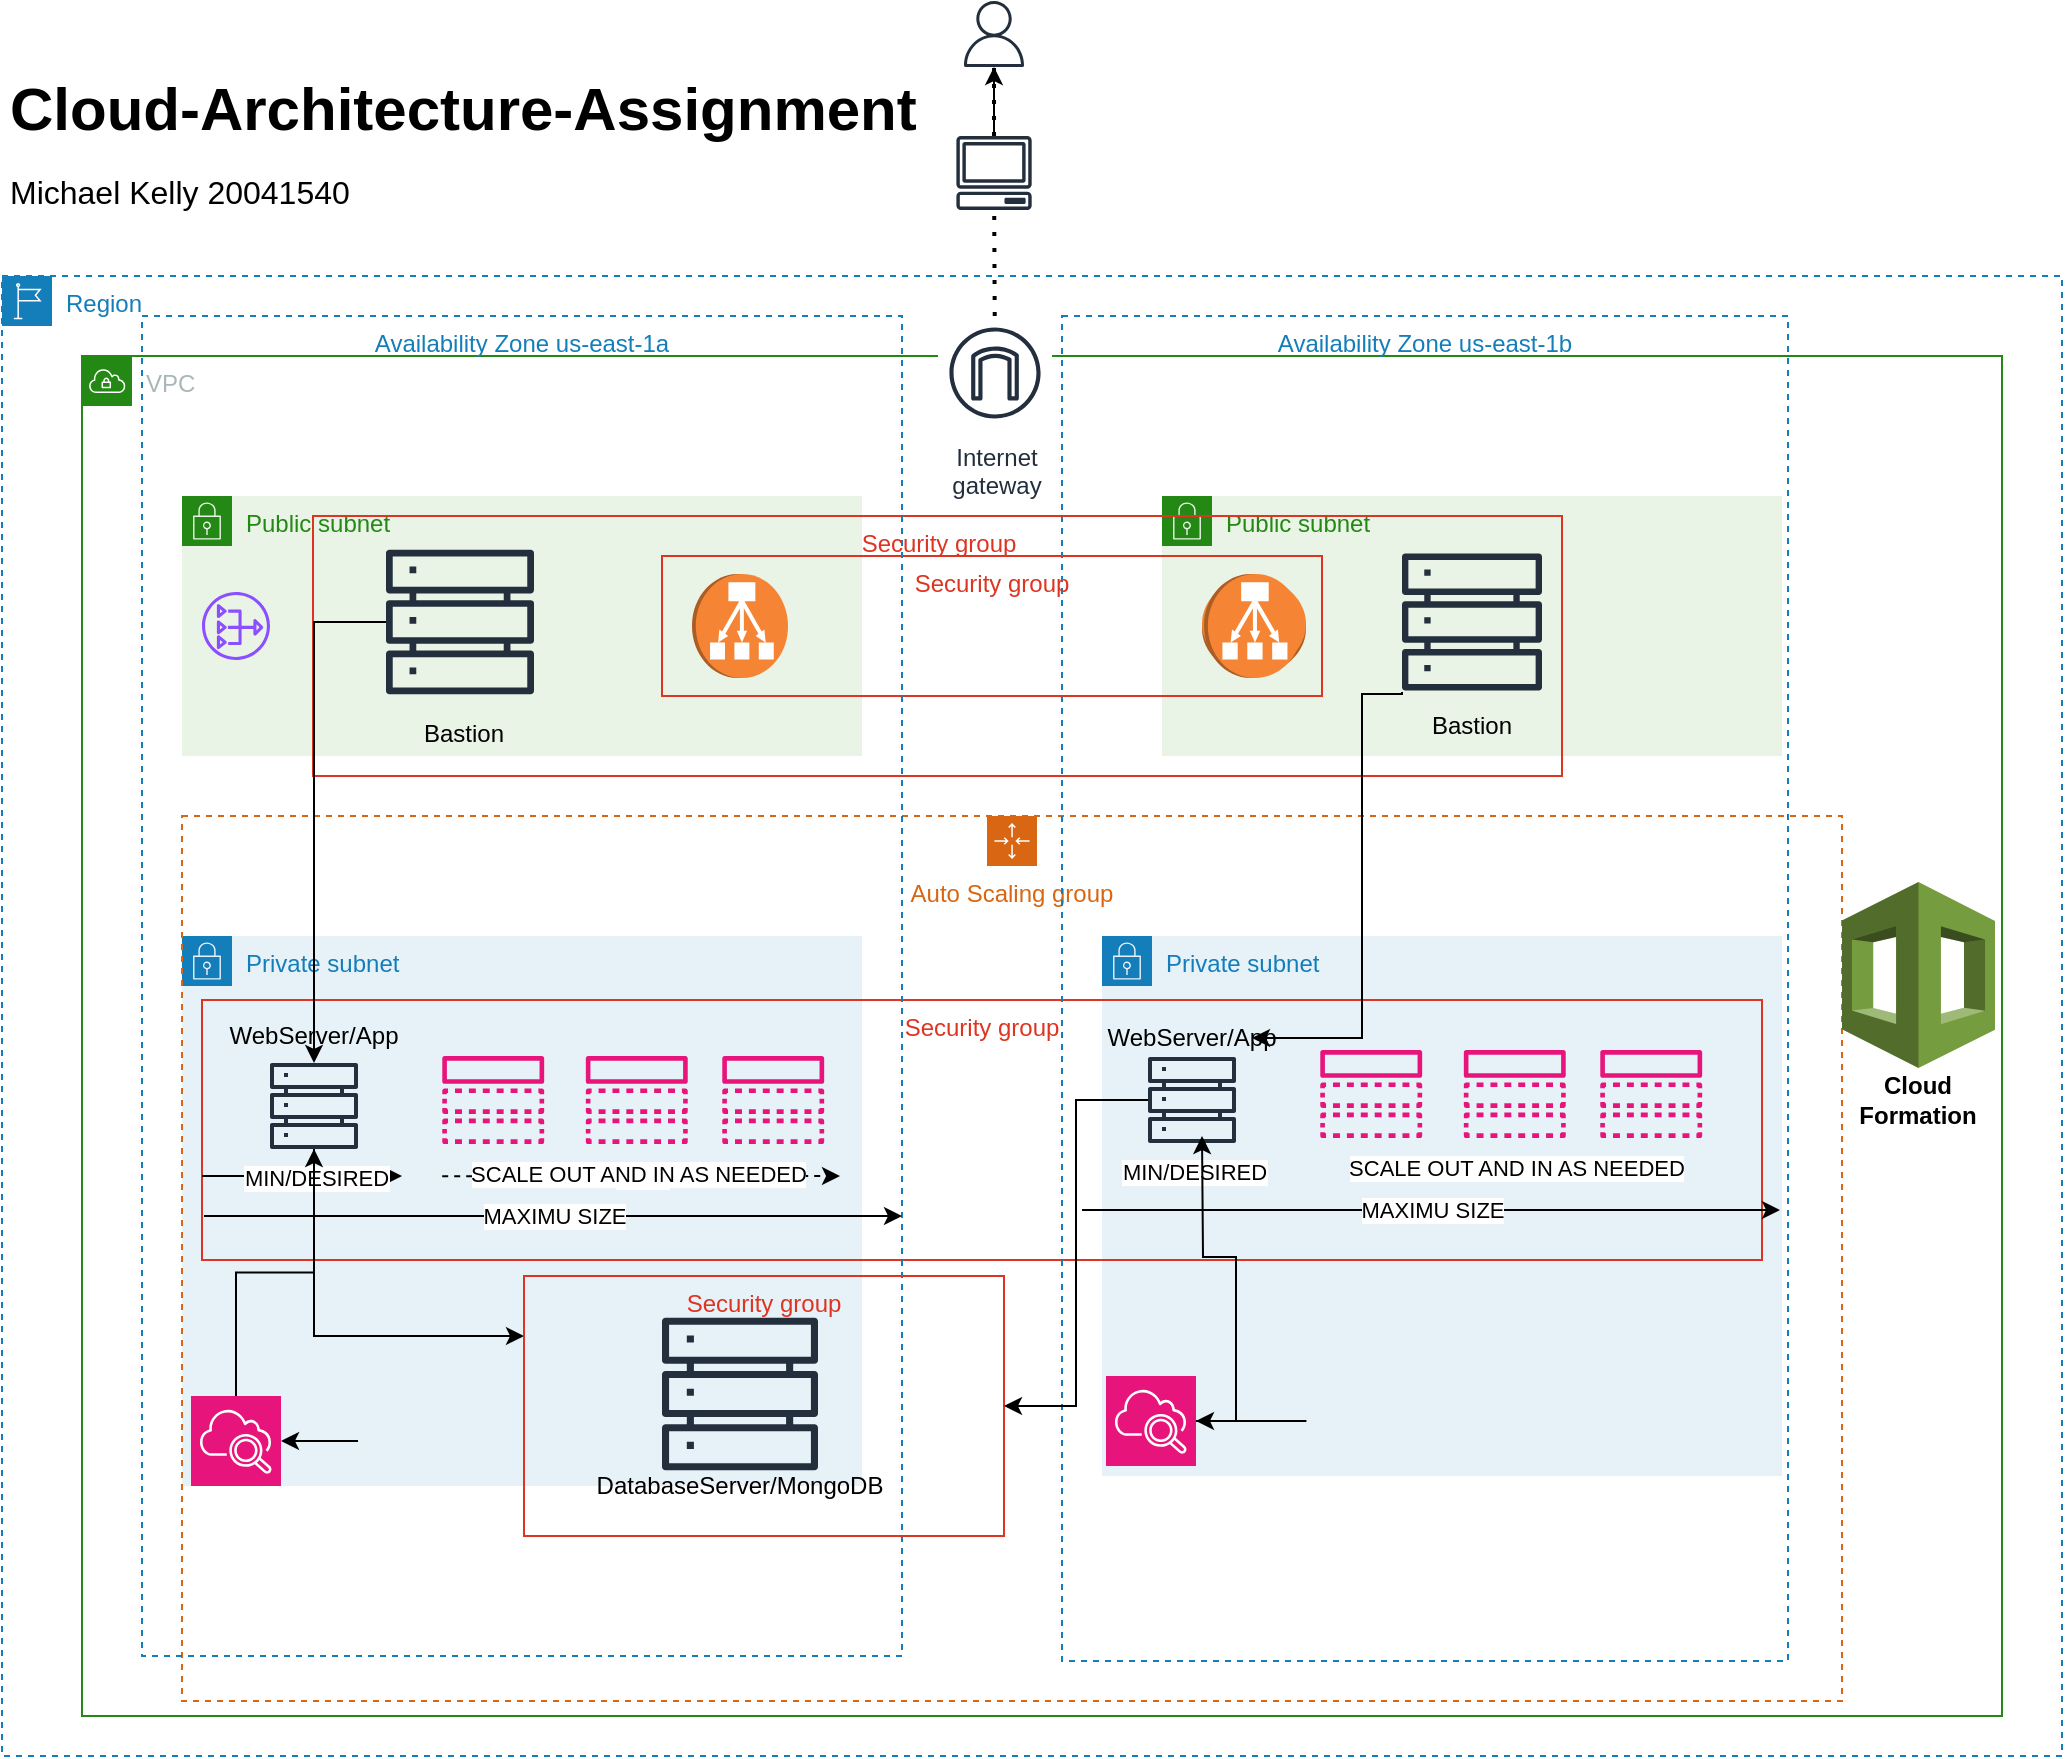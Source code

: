 <mxfile version="22.0.8" type="github">
  <diagram id="Ht1M8jgEwFfnCIfOTk4-" name="Page-1">
    <mxGraphModel dx="1224" dy="751" grid="1" gridSize="10" guides="1" tooltips="1" connect="1" arrows="1" fold="1" page="1" pageScale="1" pageWidth="827" pageHeight="1169" math="0" shadow="0">
      <root>
        <mxCell id="0" />
        <mxCell id="1" parent="0" />
        <mxCell id="-QjtrjUzRDEMRZ5MF8oH-47" value="Cloud-Architecture-Assignment" style="text;html=1;resizable=0;points=[];autosize=1;align=left;verticalAlign=top;spacingTop=-4;fontSize=30;fontStyle=1" parent="1" vertex="1">
          <mxGeometry x="12" y="65.5" width="480" height="40" as="geometry" />
        </mxCell>
        <mxCell id="-QjtrjUzRDEMRZ5MF8oH-48" value="Michael Kelly 20041540" style="text;html=1;resizable=0;points=[];autosize=1;align=left;verticalAlign=top;spacingTop=-4;fontSize=16" parent="1" vertex="1">
          <mxGeometry x="12" y="115.5" width="190" height="30" as="geometry" />
        </mxCell>
        <mxCell id="c5qdCcdymLX-LWGCJBsc-2" value="Region" style="points=[[0,0],[0.25,0],[0.5,0],[0.75,0],[1,0],[1,0.25],[1,0.5],[1,0.75],[1,1],[0.75,1],[0.5,1],[0.25,1],[0,1],[0,0.75],[0,0.5],[0,0.25]];outlineConnect=0;gradientColor=none;html=1;whiteSpace=wrap;fontSize=12;fontStyle=0;container=1;pointerEvents=0;collapsible=0;recursiveResize=0;shape=mxgraph.aws4.group;grIcon=mxgraph.aws4.group_region;strokeColor=#147EBA;fillColor=none;verticalAlign=top;align=left;spacingLeft=30;fontColor=#147EBA;dashed=1;" parent="1" vertex="1">
          <mxGeometry x="10" y="170" width="1030" height="740" as="geometry" />
        </mxCell>
        <mxCell id="c5qdCcdymLX-LWGCJBsc-5" value="VPC" style="points=[[0,0],[0.25,0],[0.5,0],[0.75,0],[1,0],[1,0.25],[1,0.5],[1,0.75],[1,1],[0.75,1],[0.5,1],[0.25,1],[0,1],[0,0.75],[0,0.5],[0,0.25]];outlineConnect=0;gradientColor=none;html=1;whiteSpace=wrap;fontSize=12;fontStyle=0;container=1;pointerEvents=0;collapsible=0;recursiveResize=0;shape=mxgraph.aws4.group;grIcon=mxgraph.aws4.group_vpc;strokeColor=#248814;fillColor=none;verticalAlign=top;align=left;spacingLeft=30;fontColor=#AAB7B8;dashed=0;" parent="c5qdCcdymLX-LWGCJBsc-2" vertex="1">
          <mxGeometry x="40" y="40" width="960" height="680" as="geometry" />
        </mxCell>
        <mxCell id="c5qdCcdymLX-LWGCJBsc-13" value="Private subnet" style="points=[[0,0],[0.25,0],[0.5,0],[0.75,0],[1,0],[1,0.25],[1,0.5],[1,0.75],[1,1],[0.75,1],[0.5,1],[0.25,1],[0,1],[0,0.75],[0,0.5],[0,0.25]];outlineConnect=0;gradientColor=none;html=1;whiteSpace=wrap;fontSize=12;fontStyle=0;container=1;pointerEvents=0;collapsible=0;recursiveResize=0;shape=mxgraph.aws4.group;grIcon=mxgraph.aws4.group_security_group;grStroke=0;strokeColor=#147EBA;fillColor=#E6F2F8;verticalAlign=top;align=left;spacingLeft=30;fontColor=#147EBA;dashed=0;" parent="c5qdCcdymLX-LWGCJBsc-5" vertex="1">
          <mxGeometry x="50" y="290" width="340" height="275" as="geometry" />
        </mxCell>
        <mxCell id="c5qdCcdymLX-LWGCJBsc-14" value="Public subnet" style="points=[[0,0],[0.25,0],[0.5,0],[0.75,0],[1,0],[1,0.25],[1,0.5],[1,0.75],[1,1],[0.75,1],[0.5,1],[0.25,1],[0,1],[0,0.75],[0,0.5],[0,0.25]];outlineConnect=0;gradientColor=none;html=1;whiteSpace=wrap;fontSize=12;fontStyle=0;container=1;pointerEvents=0;collapsible=0;recursiveResize=0;shape=mxgraph.aws4.group;grIcon=mxgraph.aws4.group_security_group;grStroke=0;strokeColor=#248814;fillColor=#E9F3E6;verticalAlign=top;align=left;spacingLeft=30;fontColor=#248814;dashed=0;" parent="c5qdCcdymLX-LWGCJBsc-5" vertex="1">
          <mxGeometry x="50" y="70" width="340" height="130" as="geometry" />
        </mxCell>
        <mxCell id="c5qdCcdymLX-LWGCJBsc-15" value="Public subnet" style="points=[[0,0],[0.25,0],[0.5,0],[0.75,0],[1,0],[1,0.25],[1,0.5],[1,0.75],[1,1],[0.75,1],[0.5,1],[0.25,1],[0,1],[0,0.75],[0,0.5],[0,0.25]];outlineConnect=0;gradientColor=none;html=1;whiteSpace=wrap;fontSize=12;fontStyle=0;container=1;pointerEvents=0;collapsible=0;recursiveResize=0;shape=mxgraph.aws4.group;grIcon=mxgraph.aws4.group_security_group;grStroke=0;strokeColor=#248814;fillColor=#E9F3E6;verticalAlign=top;align=left;spacingLeft=30;fontColor=#248814;dashed=0;" parent="c5qdCcdymLX-LWGCJBsc-5" vertex="1">
          <mxGeometry x="540" y="70" width="310" height="130" as="geometry" />
        </mxCell>
        <mxCell id="c5qdCcdymLX-LWGCJBsc-18" value="Private subnet" style="points=[[0,0],[0.25,0],[0.5,0],[0.75,0],[1,0],[1,0.25],[1,0.5],[1,0.75],[1,1],[0.75,1],[0.5,1],[0.25,1],[0,1],[0,0.75],[0,0.5],[0,0.25]];outlineConnect=0;gradientColor=none;html=1;whiteSpace=wrap;fontSize=12;fontStyle=0;container=1;pointerEvents=0;collapsible=0;recursiveResize=0;shape=mxgraph.aws4.group;grIcon=mxgraph.aws4.group_security_group;grStroke=0;strokeColor=#147EBA;fillColor=#E6F2F8;verticalAlign=top;align=left;spacingLeft=30;fontColor=#147EBA;dashed=0;" parent="c5qdCcdymLX-LWGCJBsc-5" vertex="1">
          <mxGeometry x="510" y="290" width="340" height="270" as="geometry" />
        </mxCell>
        <mxCell id="c5qdCcdymLX-LWGCJBsc-31" value="" style="sketch=0;outlineConnect=0;fontColor=#232F3E;gradientColor=none;fillColor=#232F3D;strokeColor=none;dashed=0;verticalLabelPosition=bottom;verticalAlign=top;align=center;html=1;fontSize=12;fontStyle=0;aspect=fixed;pointerEvents=1;shape=mxgraph.aws4.servers;" parent="c5qdCcdymLX-LWGCJBsc-5" vertex="1">
          <mxGeometry x="660" y="98" width="70" height="70" as="geometry" />
        </mxCell>
        <mxCell id="c5qdCcdymLX-LWGCJBsc-38" value="Bastion" style="text;strokeColor=none;align=center;fillColor=none;html=1;verticalAlign=middle;whiteSpace=wrap;rounded=0;" parent="c5qdCcdymLX-LWGCJBsc-5" vertex="1">
          <mxGeometry x="665" y="170" width="60" height="30" as="geometry" />
        </mxCell>
        <mxCell id="c5qdCcdymLX-LWGCJBsc-30" value="Auto Scaling group" style="points=[[0,0],[0.25,0],[0.5,0],[0.75,0],[1,0],[1,0.25],[1,0.5],[1,0.75],[1,1],[0.75,1],[0.5,1],[0.25,1],[0,1],[0,0.75],[0,0.5],[0,0.25]];outlineConnect=0;gradientColor=none;html=1;whiteSpace=wrap;fontSize=12;fontStyle=0;container=1;pointerEvents=0;collapsible=0;recursiveResize=0;shape=mxgraph.aws4.groupCenter;grIcon=mxgraph.aws4.group_auto_scaling_group;grStroke=1;strokeColor=#D86613;fillColor=none;verticalAlign=top;align=center;fontColor=#D86613;dashed=1;spacingTop=25;" parent="c5qdCcdymLX-LWGCJBsc-5" vertex="1">
          <mxGeometry x="50" y="230" width="830" height="442.5" as="geometry" />
        </mxCell>
        <mxCell id="c5qdCcdymLX-LWGCJBsc-26" value="Security group" style="fillColor=none;strokeColor=#DD3522;verticalAlign=top;fontStyle=0;fontColor=#DD3522;whiteSpace=wrap;html=1;" parent="c5qdCcdymLX-LWGCJBsc-30" vertex="1">
          <mxGeometry x="10" y="92" width="780" height="130" as="geometry" />
        </mxCell>
        <mxCell id="eCCUMSkAHWmk7bYO4hLl-54" value="" style="sketch=0;outlineConnect=0;fontColor=#232F3E;gradientColor=none;fillColor=#232F3D;strokeColor=none;dashed=0;verticalLabelPosition=bottom;verticalAlign=top;align=center;html=1;fontSize=12;fontStyle=0;aspect=fixed;pointerEvents=1;shape=mxgraph.aws4.servers;" vertex="1" parent="c5qdCcdymLX-LWGCJBsc-30">
          <mxGeometry x="483" y="120" width="44" height="44" as="geometry" />
        </mxCell>
        <mxCell id="eCCUMSkAHWmk7bYO4hLl-55" value="WebServer/App" style="text;strokeColor=none;align=center;fillColor=none;html=1;verticalAlign=middle;whiteSpace=wrap;rounded=0;" vertex="1" parent="c5qdCcdymLX-LWGCJBsc-30">
          <mxGeometry x="475" y="92" width="60" height="38" as="geometry" />
        </mxCell>
        <mxCell id="eCCUMSkAHWmk7bYO4hLl-56" value="MIN/DESIRED&lt;br&gt;" style="edgeLabel;html=1;align=center;verticalAlign=middle;resizable=0;points=[];" vertex="1" connectable="0" parent="c5qdCcdymLX-LWGCJBsc-30">
          <mxGeometry x="506" y="178" as="geometry" />
        </mxCell>
        <mxCell id="eCCUMSkAHWmk7bYO4hLl-57" value="" style="endArrow=classic;html=1;rounded=0;" edge="1" parent="c5qdCcdymLX-LWGCJBsc-30">
          <mxGeometry relative="1" as="geometry">
            <mxPoint x="450" y="197" as="sourcePoint" />
            <mxPoint x="799" y="197" as="targetPoint" />
          </mxGeometry>
        </mxCell>
        <mxCell id="eCCUMSkAHWmk7bYO4hLl-58" value="MAXIMU SIZE" style="edgeLabel;resizable=0;html=1;align=center;verticalAlign=middle;" connectable="0" vertex="1" parent="eCCUMSkAHWmk7bYO4hLl-57">
          <mxGeometry relative="1" as="geometry" />
        </mxCell>
        <mxCell id="eCCUMSkAHWmk7bYO4hLl-59" value="" style="sketch=0;outlineConnect=0;fontColor=#232F3E;gradientColor=none;fillColor=#E7157B;strokeColor=none;dashed=0;verticalLabelPosition=bottom;verticalAlign=top;align=center;html=1;fontSize=12;fontStyle=0;aspect=fixed;pointerEvents=1;shape=mxgraph.aws4.topic;" vertex="1" parent="c5qdCcdymLX-LWGCJBsc-30">
          <mxGeometry x="569" y="117" width="51.22" height="44" as="geometry" />
        </mxCell>
        <mxCell id="eCCUMSkAHWmk7bYO4hLl-60" value="" style="sketch=0;outlineConnect=0;fontColor=#232F3E;gradientColor=none;fillColor=#E7157B;strokeColor=none;dashed=0;verticalLabelPosition=bottom;verticalAlign=top;align=center;html=1;fontSize=12;fontStyle=0;aspect=fixed;pointerEvents=1;shape=mxgraph.aws4.topic;" vertex="1" parent="c5qdCcdymLX-LWGCJBsc-30">
          <mxGeometry x="640.78" y="117" width="51.22" height="44" as="geometry" />
        </mxCell>
        <mxCell id="eCCUMSkAHWmk7bYO4hLl-61" value="" style="sketch=0;outlineConnect=0;fontColor=#232F3E;gradientColor=none;fillColor=#E7157B;strokeColor=none;dashed=0;verticalLabelPosition=bottom;verticalAlign=top;align=center;html=1;fontSize=12;fontStyle=0;aspect=fixed;pointerEvents=1;shape=mxgraph.aws4.topic;" vertex="1" parent="c5qdCcdymLX-LWGCJBsc-30">
          <mxGeometry x="709" y="117" width="51.22" height="44" as="geometry" />
        </mxCell>
        <mxCell id="eCCUMSkAHWmk7bYO4hLl-62" value="SCALE OUT AND IN AS NEEDED" style="edgeLabel;html=1;align=center;verticalAlign=middle;resizable=0;points=[];" vertex="1" connectable="0" parent="c5qdCcdymLX-LWGCJBsc-30">
          <mxGeometry x="667.099" y="176.071" as="geometry" />
        </mxCell>
        <mxCell id="c5qdCcdymLX-LWGCJBsc-11" value="Availability Zone us-east-1b" style="fillColor=none;strokeColor=#147EBA;dashed=1;verticalAlign=top;fontStyle=0;fontColor=#147EBA;whiteSpace=wrap;html=1;" parent="c5qdCcdymLX-LWGCJBsc-30" vertex="1">
          <mxGeometry x="440" y="-250" width="363" height="672.5" as="geometry" />
        </mxCell>
        <mxCell id="eCCUMSkAHWmk7bYO4hLl-72" value="" style="sketch=0;points=[[0,0,0],[0.25,0,0],[0.5,0,0],[0.75,0,0],[1,0,0],[0,1,0],[0.25,1,0],[0.5,1,0],[0.75,1,0],[1,1,0],[0,0.25,0],[0,0.5,0],[0,0.75,0],[1,0.25,0],[1,0.5,0],[1,0.75,0]];points=[[0,0,0],[0.25,0,0],[0.5,0,0],[0.75,0,0],[1,0,0],[0,1,0],[0.25,1,0],[0.5,1,0],[0.75,1,0],[1,1,0],[0,0.25,0],[0,0.5,0],[0,0.75,0],[1,0.25,0],[1,0.5,0],[1,0.75,0]];outlineConnect=0;fontColor=#232F3E;fillColor=#E7157B;strokeColor=#ffffff;dashed=0;verticalLabelPosition=bottom;verticalAlign=top;align=center;html=1;fontSize=12;fontStyle=0;aspect=fixed;shape=mxgraph.aws4.resourceIcon;resIcon=mxgraph.aws4.cloudwatch_2;" vertex="1" parent="c5qdCcdymLX-LWGCJBsc-30">
          <mxGeometry x="462" y="280" width="45" height="45" as="geometry" />
        </mxCell>
        <mxCell id="eCCUMSkAHWmk7bYO4hLl-73" style="edgeStyle=orthogonalEdgeStyle;rounded=0;orthogonalLoop=1;jettySize=auto;html=1;" edge="1" parent="c5qdCcdymLX-LWGCJBsc-30" source="eCCUMSkAHWmk7bYO4hLl-72">
          <mxGeometry relative="1" as="geometry">
            <mxPoint x="510" y="160" as="targetPoint" />
          </mxGeometry>
        </mxCell>
        <mxCell id="eCCUMSkAHWmk7bYO4hLl-83" style="edgeStyle=orthogonalEdgeStyle;rounded=0;orthogonalLoop=1;jettySize=auto;html=1;" edge="1" parent="c5qdCcdymLX-LWGCJBsc-30" source="eCCUMSkAHWmk7bYO4hLl-82" target="eCCUMSkAHWmk7bYO4hLl-72">
          <mxGeometry relative="1" as="geometry" />
        </mxCell>
        <mxCell id="eCCUMSkAHWmk7bYO4hLl-82" value="" style="shape=image;html=1;verticalAlign=top;verticalLabelPosition=bottom;labelBackgroundColor=#ffffff;imageAspect=0;aspect=fixed;image=https://cdn4.iconfinder.com/data/icons/app-custom-ui-1/48/Trends-128.png" vertex="1" parent="c5qdCcdymLX-LWGCJBsc-30">
          <mxGeometry x="562.22" y="281.75" width="41.5" height="41.5" as="geometry" />
        </mxCell>
        <mxCell id="eCCUMSkAHWmk7bYO4hLl-16" value="Internet&#xa;gateway" style="sketch=0;outlineConnect=0;fontColor=#232F3E;gradientColor=none;strokeColor=#232F3E;fillColor=#ffffff;dashed=0;verticalLabelPosition=bottom;verticalAlign=top;align=center;html=1;fontSize=12;fontStyle=0;aspect=fixed;shape=mxgraph.aws4.resourceIcon;resIcon=mxgraph.aws4.internet_gateway;" vertex="1" parent="c5qdCcdymLX-LWGCJBsc-5">
          <mxGeometry x="428" y="-20" width="57" height="57" as="geometry" />
        </mxCell>
        <mxCell id="eCCUMSkAHWmk7bYO4hLl-25" value="" style="outlineConnect=0;dashed=0;verticalLabelPosition=bottom;verticalAlign=top;align=center;html=1;shape=mxgraph.aws3.classic_load_balancer;fillColor=#F58534;gradientColor=none;" vertex="1" parent="c5qdCcdymLX-LWGCJBsc-5">
          <mxGeometry x="560" y="111" width="52" height="48" as="geometry" />
        </mxCell>
        <mxCell id="eCCUMSkAHWmk7bYO4hLl-26" value="Security group" style="fillColor=none;strokeColor=#DD3522;verticalAlign=top;fontStyle=0;fontColor=#DD3522;whiteSpace=wrap;html=1;" vertex="1" parent="c5qdCcdymLX-LWGCJBsc-5">
          <mxGeometry x="290" y="100" width="330" height="70" as="geometry" />
        </mxCell>
        <mxCell id="c5qdCcdymLX-LWGCJBsc-39" value="" style="outlineConnect=0;dashed=0;verticalLabelPosition=bottom;verticalAlign=top;align=center;html=1;shape=mxgraph.aws3.cloudformation;fillColor=#759C3E;gradientColor=none;" parent="c5qdCcdymLX-LWGCJBsc-5" vertex="1">
          <mxGeometry x="880" y="263" width="76.5" height="93" as="geometry" />
        </mxCell>
        <mxCell id="eCCUMSkAHWmk7bYO4hLl-27" value="Security group" style="fillColor=none;strokeColor=#DD3522;verticalAlign=top;fontStyle=0;fontColor=#DD3522;whiteSpace=wrap;html=1;" vertex="1" parent="c5qdCcdymLX-LWGCJBsc-5">
          <mxGeometry x="115.5" y="80" width="624.5" height="130" as="geometry" />
        </mxCell>
        <mxCell id="eCCUMSkAHWmk7bYO4hLl-66" style="edgeStyle=orthogonalEdgeStyle;rounded=0;orthogonalLoop=1;jettySize=auto;html=1;" edge="1" parent="c5qdCcdymLX-LWGCJBsc-5" target="eCCUMSkAHWmk7bYO4hLl-55">
          <mxGeometry relative="1" as="geometry">
            <mxPoint x="660" y="168" as="sourcePoint" />
            <mxPoint x="570" y="385.006" as="targetPoint" />
            <Array as="points">
              <mxPoint x="660" y="169" />
              <mxPoint x="640" y="169" />
              <mxPoint x="640" y="341" />
            </Array>
          </mxGeometry>
        </mxCell>
        <mxCell id="eCCUMSkAHWmk7bYO4hLl-84" value="Cloud Formation&lt;br&gt;" style="text;html=1;strokeColor=none;fillColor=none;align=center;verticalAlign=middle;whiteSpace=wrap;rounded=0;fontStyle=1" vertex="1" parent="c5qdCcdymLX-LWGCJBsc-5">
          <mxGeometry x="888" y="357" width="60" height="30" as="geometry" />
        </mxCell>
        <mxCell id="eCCUMSkAHWmk7bYO4hLl-85" value="" style="outlineConnect=0;dashed=0;verticalLabelPosition=bottom;verticalAlign=top;align=center;html=1;shape=mxgraph.aws3.classic_load_balancer;fillColor=#F58534;gradientColor=none;rotation=90;" vertex="1" parent="c5qdCcdymLX-LWGCJBsc-5">
          <mxGeometry x="559.5" y="110.5" width="52" height="49" as="geometry" />
        </mxCell>
        <mxCell id="c5qdCcdymLX-LWGCJBsc-12" value="Availability Zone us-east-1a" style="fillColor=none;strokeColor=#147EBA;dashed=1;verticalAlign=top;fontStyle=0;fontColor=#147EBA;whiteSpace=wrap;html=1;" parent="c5qdCcdymLX-LWGCJBsc-2" vertex="1">
          <mxGeometry x="70" y="20" width="380" height="670" as="geometry" />
        </mxCell>
        <mxCell id="eCCUMSkAHWmk7bYO4hLl-67" style="edgeStyle=orthogonalEdgeStyle;rounded=0;orthogonalLoop=1;jettySize=auto;html=1;" edge="1" parent="c5qdCcdymLX-LWGCJBsc-2" source="c5qdCcdymLX-LWGCJBsc-19" target="c5qdCcdymLX-LWGCJBsc-27">
          <mxGeometry relative="1" as="geometry">
            <Array as="points">
              <mxPoint x="156" y="530" />
            </Array>
          </mxGeometry>
        </mxCell>
        <mxCell id="c5qdCcdymLX-LWGCJBsc-19" value="" style="sketch=0;outlineConnect=0;fontColor=#232F3E;gradientColor=none;fillColor=#232F3D;strokeColor=none;dashed=0;verticalLabelPosition=bottom;verticalAlign=top;align=center;html=1;fontSize=12;fontStyle=0;aspect=fixed;pointerEvents=1;shape=mxgraph.aws4.servers;" parent="c5qdCcdymLX-LWGCJBsc-2" vertex="1">
          <mxGeometry x="134" y="393" width="44" height="44" as="geometry" />
        </mxCell>
        <mxCell id="c5qdCcdymLX-LWGCJBsc-23" value="" style="sketch=0;outlineConnect=0;fontColor=#232F3E;gradientColor=none;fillColor=#232F3D;strokeColor=none;dashed=0;verticalLabelPosition=bottom;verticalAlign=top;align=center;html=1;fontSize=12;fontStyle=0;aspect=fixed;pointerEvents=1;shape=mxgraph.aws4.servers;" parent="c5qdCcdymLX-LWGCJBsc-2" vertex="1">
          <mxGeometry x="330" y="520" width="78" height="78" as="geometry" />
        </mxCell>
        <mxCell id="eCCUMSkAHWmk7bYO4hLl-63" style="edgeStyle=orthogonalEdgeStyle;rounded=0;orthogonalLoop=1;jettySize=auto;html=1;" edge="1" parent="c5qdCcdymLX-LWGCJBsc-2" source="c5qdCcdymLX-LWGCJBsc-25" target="c5qdCcdymLX-LWGCJBsc-19">
          <mxGeometry relative="1" as="geometry" />
        </mxCell>
        <mxCell id="c5qdCcdymLX-LWGCJBsc-25" value="" style="sketch=0;outlineConnect=0;fontColor=#232F3E;gradientColor=none;fillColor=#232F3D;strokeColor=none;dashed=0;verticalLabelPosition=bottom;verticalAlign=top;align=center;html=1;fontSize=12;fontStyle=0;aspect=fixed;pointerEvents=1;shape=mxgraph.aws4.servers;" parent="c5qdCcdymLX-LWGCJBsc-2" vertex="1">
          <mxGeometry x="192" y="136" width="74" height="74" as="geometry" />
        </mxCell>
        <mxCell id="c5qdCcdymLX-LWGCJBsc-27" value="Security group" style="fillColor=none;strokeColor=#DD3522;verticalAlign=top;fontStyle=0;fontColor=#DD3522;whiteSpace=wrap;html=1;" parent="c5qdCcdymLX-LWGCJBsc-2" vertex="1">
          <mxGeometry x="261" y="500" width="240" height="130" as="geometry" />
        </mxCell>
        <mxCell id="c5qdCcdymLX-LWGCJBsc-33" value="Bastion" style="text;strokeColor=none;align=center;fillColor=none;html=1;verticalAlign=middle;whiteSpace=wrap;rounded=0;" parent="c5qdCcdymLX-LWGCJBsc-2" vertex="1">
          <mxGeometry x="201" y="214" width="60" height="30" as="geometry" />
        </mxCell>
        <mxCell id="c5qdCcdymLX-LWGCJBsc-34" value="WebServer/App" style="text;strokeColor=none;align=center;fillColor=none;html=1;verticalAlign=middle;whiteSpace=wrap;rounded=0;" parent="c5qdCcdymLX-LWGCJBsc-2" vertex="1">
          <mxGeometry x="126" y="365" width="60" height="30" as="geometry" />
        </mxCell>
        <mxCell id="c5qdCcdymLX-LWGCJBsc-36" value="DatabaseServer/MongoDB" style="text;strokeColor=none;align=center;fillColor=none;html=1;verticalAlign=middle;whiteSpace=wrap;rounded=0;" parent="c5qdCcdymLX-LWGCJBsc-2" vertex="1">
          <mxGeometry x="339" y="590" width="60" height="30" as="geometry" />
        </mxCell>
        <mxCell id="eCCUMSkAHWmk7bYO4hLl-1" value="" style="sketch=0;outlineConnect=0;fontColor=#232F3E;gradientColor=none;fillColor=#8C4FFF;strokeColor=none;dashed=0;verticalLabelPosition=bottom;verticalAlign=top;align=center;html=1;fontSize=12;fontStyle=0;aspect=fixed;pointerEvents=1;shape=mxgraph.aws4.nat_gateway;" vertex="1" parent="c5qdCcdymLX-LWGCJBsc-2">
          <mxGeometry x="100" y="158" width="34" height="34" as="geometry" />
        </mxCell>
        <mxCell id="c5qdCcdymLX-LWGCJBsc-32" value="" style="outlineConnect=0;verticalLabelPosition=bottom;verticalAlign=top;align=center;html=1;shape=mxgraph.aws3.classic_load_balancer;fillColor=#F58534;gradientColor=none;rotation=90;strokeWidth=5;" parent="c5qdCcdymLX-LWGCJBsc-2" vertex="1">
          <mxGeometry x="343" y="151" width="52" height="48" as="geometry" />
        </mxCell>
        <mxCell id="eCCUMSkAHWmk7bYO4hLl-29" value="" style="endArrow=classic;html=1;rounded=0;" edge="1" parent="c5qdCcdymLX-LWGCJBsc-2">
          <mxGeometry relative="1" as="geometry">
            <mxPoint x="100" y="450" as="sourcePoint" />
            <mxPoint x="200" y="450" as="targetPoint" />
          </mxGeometry>
        </mxCell>
        <mxCell id="eCCUMSkAHWmk7bYO4hLl-33" value="MIN/DESIRED&lt;br&gt;" style="edgeLabel;html=1;align=center;verticalAlign=middle;resizable=0;points=[];" vertex="1" connectable="0" parent="eCCUMSkAHWmk7bYO4hLl-29">
          <mxGeometry x="0.14" y="-1" relative="1" as="geometry">
            <mxPoint as="offset" />
          </mxGeometry>
        </mxCell>
        <mxCell id="eCCUMSkAHWmk7bYO4hLl-42" value="" style="endArrow=classic;html=1;rounded=0;" edge="1" parent="c5qdCcdymLX-LWGCJBsc-2">
          <mxGeometry relative="1" as="geometry">
            <mxPoint x="101" y="470" as="sourcePoint" />
            <mxPoint x="450" y="470" as="targetPoint" />
          </mxGeometry>
        </mxCell>
        <mxCell id="eCCUMSkAHWmk7bYO4hLl-43" value="MAXIMU SIZE" style="edgeLabel;resizable=0;html=1;align=center;verticalAlign=middle;" connectable="0" vertex="1" parent="eCCUMSkAHWmk7bYO4hLl-42">
          <mxGeometry relative="1" as="geometry" />
        </mxCell>
        <mxCell id="eCCUMSkAHWmk7bYO4hLl-44" value="" style="sketch=0;outlineConnect=0;fontColor=#232F3E;gradientColor=none;fillColor=#E7157B;strokeColor=none;dashed=0;verticalLabelPosition=bottom;verticalAlign=top;align=center;html=1;fontSize=12;fontStyle=0;aspect=fixed;pointerEvents=1;shape=mxgraph.aws4.topic;" vertex="1" parent="c5qdCcdymLX-LWGCJBsc-2">
          <mxGeometry x="220" y="390" width="51.22" height="44" as="geometry" />
        </mxCell>
        <mxCell id="eCCUMSkAHWmk7bYO4hLl-45" value="" style="sketch=0;outlineConnect=0;fontColor=#232F3E;gradientColor=none;fillColor=#E7157B;strokeColor=none;dashed=0;verticalLabelPosition=bottom;verticalAlign=top;align=center;html=1;fontSize=12;fontStyle=0;aspect=fixed;pointerEvents=1;shape=mxgraph.aws4.topic;" vertex="1" parent="c5qdCcdymLX-LWGCJBsc-2">
          <mxGeometry x="291.78" y="390" width="51.22" height="44" as="geometry" />
        </mxCell>
        <mxCell id="eCCUMSkAHWmk7bYO4hLl-46" value="" style="sketch=0;outlineConnect=0;fontColor=#232F3E;gradientColor=none;fillColor=#E7157B;strokeColor=none;dashed=0;verticalLabelPosition=bottom;verticalAlign=top;align=center;html=1;fontSize=12;fontStyle=0;aspect=fixed;pointerEvents=1;shape=mxgraph.aws4.topic;" vertex="1" parent="c5qdCcdymLX-LWGCJBsc-2">
          <mxGeometry x="360" y="390" width="51.22" height="44" as="geometry" />
        </mxCell>
        <mxCell id="eCCUMSkAHWmk7bYO4hLl-47" value="" style="endArrow=classic;html=1;rounded=0;dashed=1;exitX=0.395;exitY=0.642;exitDx=0;exitDy=0;exitPerimeter=0;" edge="1" parent="c5qdCcdymLX-LWGCJBsc-2" source="c5qdCcdymLX-LWGCJBsc-12">
          <mxGeometry relative="1" as="geometry">
            <mxPoint x="319" y="450" as="sourcePoint" />
            <mxPoint x="419" y="450" as="targetPoint" />
          </mxGeometry>
        </mxCell>
        <mxCell id="eCCUMSkAHWmk7bYO4hLl-48" value="Label" style="edgeLabel;resizable=0;html=1;align=center;verticalAlign=middle;" connectable="0" vertex="1" parent="eCCUMSkAHWmk7bYO4hLl-47">
          <mxGeometry relative="1" as="geometry" />
        </mxCell>
        <mxCell id="eCCUMSkAHWmk7bYO4hLl-49" value="SCALE OUT AND IN AS NEEDED" style="edgeLabel;html=1;align=center;verticalAlign=middle;resizable=0;points=[];" vertex="1" connectable="0" parent="eCCUMSkAHWmk7bYO4hLl-47">
          <mxGeometry x="-0.016" y="1" relative="1" as="geometry">
            <mxPoint as="offset" />
          </mxGeometry>
        </mxCell>
        <mxCell id="eCCUMSkAHWmk7bYO4hLl-69" style="edgeStyle=orthogonalEdgeStyle;rounded=0;orthogonalLoop=1;jettySize=auto;html=1;entryX=1;entryY=0.5;entryDx=0;entryDy=0;" edge="1" parent="c5qdCcdymLX-LWGCJBsc-2" source="eCCUMSkAHWmk7bYO4hLl-54" target="c5qdCcdymLX-LWGCJBsc-27">
          <mxGeometry relative="1" as="geometry" />
        </mxCell>
        <mxCell id="eCCUMSkAHWmk7bYO4hLl-81" style="edgeStyle=orthogonalEdgeStyle;rounded=0;orthogonalLoop=1;jettySize=auto;html=1;" edge="1" parent="c5qdCcdymLX-LWGCJBsc-2" source="eCCUMSkAHWmk7bYO4hLl-70" target="c5qdCcdymLX-LWGCJBsc-19">
          <mxGeometry relative="1" as="geometry" />
        </mxCell>
        <mxCell id="eCCUMSkAHWmk7bYO4hLl-70" value="" style="sketch=0;points=[[0,0,0],[0.25,0,0],[0.5,0,0],[0.75,0,0],[1,0,0],[0,1,0],[0.25,1,0],[0.5,1,0],[0.75,1,0],[1,1,0],[0,0.25,0],[0,0.5,0],[0,0.75,0],[1,0.25,0],[1,0.5,0],[1,0.75,0]];points=[[0,0,0],[0.25,0,0],[0.5,0,0],[0.75,0,0],[1,0,0],[0,1,0],[0.25,1,0],[0.5,1,0],[0.75,1,0],[1,1,0],[0,0.25,0],[0,0.5,0],[0,0.75,0],[1,0.25,0],[1,0.5,0],[1,0.75,0]];outlineConnect=0;fontColor=#232F3E;fillColor=#E7157B;strokeColor=#ffffff;dashed=0;verticalLabelPosition=bottom;verticalAlign=top;align=center;html=1;fontSize=12;fontStyle=0;aspect=fixed;shape=mxgraph.aws4.resourceIcon;resIcon=mxgraph.aws4.cloudwatch_2;" vertex="1" parent="c5qdCcdymLX-LWGCJBsc-2">
          <mxGeometry x="94.5" y="560" width="45" height="45" as="geometry" />
        </mxCell>
        <mxCell id="eCCUMSkAHWmk7bYO4hLl-79" value="" style="edgeStyle=orthogonalEdgeStyle;rounded=0;orthogonalLoop=1;jettySize=auto;html=1;" edge="1" parent="c5qdCcdymLX-LWGCJBsc-2" source="eCCUMSkAHWmk7bYO4hLl-76" target="eCCUMSkAHWmk7bYO4hLl-70">
          <mxGeometry relative="1" as="geometry" />
        </mxCell>
        <mxCell id="eCCUMSkAHWmk7bYO4hLl-76" value="" style="shape=image;html=1;verticalAlign=top;verticalLabelPosition=bottom;labelBackgroundColor=#ffffff;imageAspect=0;aspect=fixed;image=https://cdn4.iconfinder.com/data/icons/app-custom-ui-1/48/Trends-128.png" vertex="1" parent="c5qdCcdymLX-LWGCJBsc-2">
          <mxGeometry x="178" y="563" width="39" height="39" as="geometry" />
        </mxCell>
        <mxCell id="eCCUMSkAHWmk7bYO4hLl-8" value="" style="sketch=0;outlineConnect=0;fontColor=#232F3E;gradientColor=none;fillColor=#232F3D;strokeColor=none;dashed=0;verticalLabelPosition=bottom;verticalAlign=top;align=center;html=1;fontSize=12;fontStyle=0;aspect=fixed;pointerEvents=1;shape=mxgraph.aws4.user;" vertex="1" parent="1">
          <mxGeometry x="489.51" y="32.5" width="33" height="33" as="geometry" />
        </mxCell>
        <mxCell id="eCCUMSkAHWmk7bYO4hLl-28" value="" style="edgeStyle=orthogonalEdgeStyle;rounded=0;orthogonalLoop=1;jettySize=auto;html=1;" edge="1" parent="1" source="eCCUMSkAHWmk7bYO4hLl-9" target="eCCUMSkAHWmk7bYO4hLl-8">
          <mxGeometry relative="1" as="geometry" />
        </mxCell>
        <mxCell id="eCCUMSkAHWmk7bYO4hLl-9" value="" style="sketch=0;outlineConnect=0;fontColor=#232F3E;gradientColor=none;fillColor=#232F3D;strokeColor=default;dashed=1;verticalLabelPosition=bottom;verticalAlign=top;align=center;html=1;fontSize=12;fontStyle=0;aspect=fixed;pointerEvents=1;shape=mxgraph.aws4.client;" vertex="1" parent="1">
          <mxGeometry x="487.03" y="100" width="37.97" height="37" as="geometry" />
        </mxCell>
        <mxCell id="eCCUMSkAHWmk7bYO4hLl-21" value="" style="endArrow=none;dashed=1;html=1;dashPattern=1 3;strokeWidth=2;rounded=0;" edge="1" parent="1" source="eCCUMSkAHWmk7bYO4hLl-16" target="eCCUMSkAHWmk7bYO4hLl-9">
          <mxGeometry width="50" height="50" relative="1" as="geometry">
            <mxPoint x="497" y="180" as="sourcePoint" />
            <mxPoint x="547" y="130" as="targetPoint" />
          </mxGeometry>
        </mxCell>
        <mxCell id="eCCUMSkAHWmk7bYO4hLl-22" value="" style="endArrow=none;dashed=1;html=1;dashPattern=1 3;strokeWidth=2;rounded=0;" edge="1" parent="1" source="eCCUMSkAHWmk7bYO4hLl-9" target="eCCUMSkAHWmk7bYO4hLl-8">
          <mxGeometry width="50" height="50" relative="1" as="geometry">
            <mxPoint x="510" y="100" as="sourcePoint" />
            <mxPoint x="560" y="50" as="targetPoint" />
          </mxGeometry>
        </mxCell>
      </root>
    </mxGraphModel>
  </diagram>
</mxfile>
